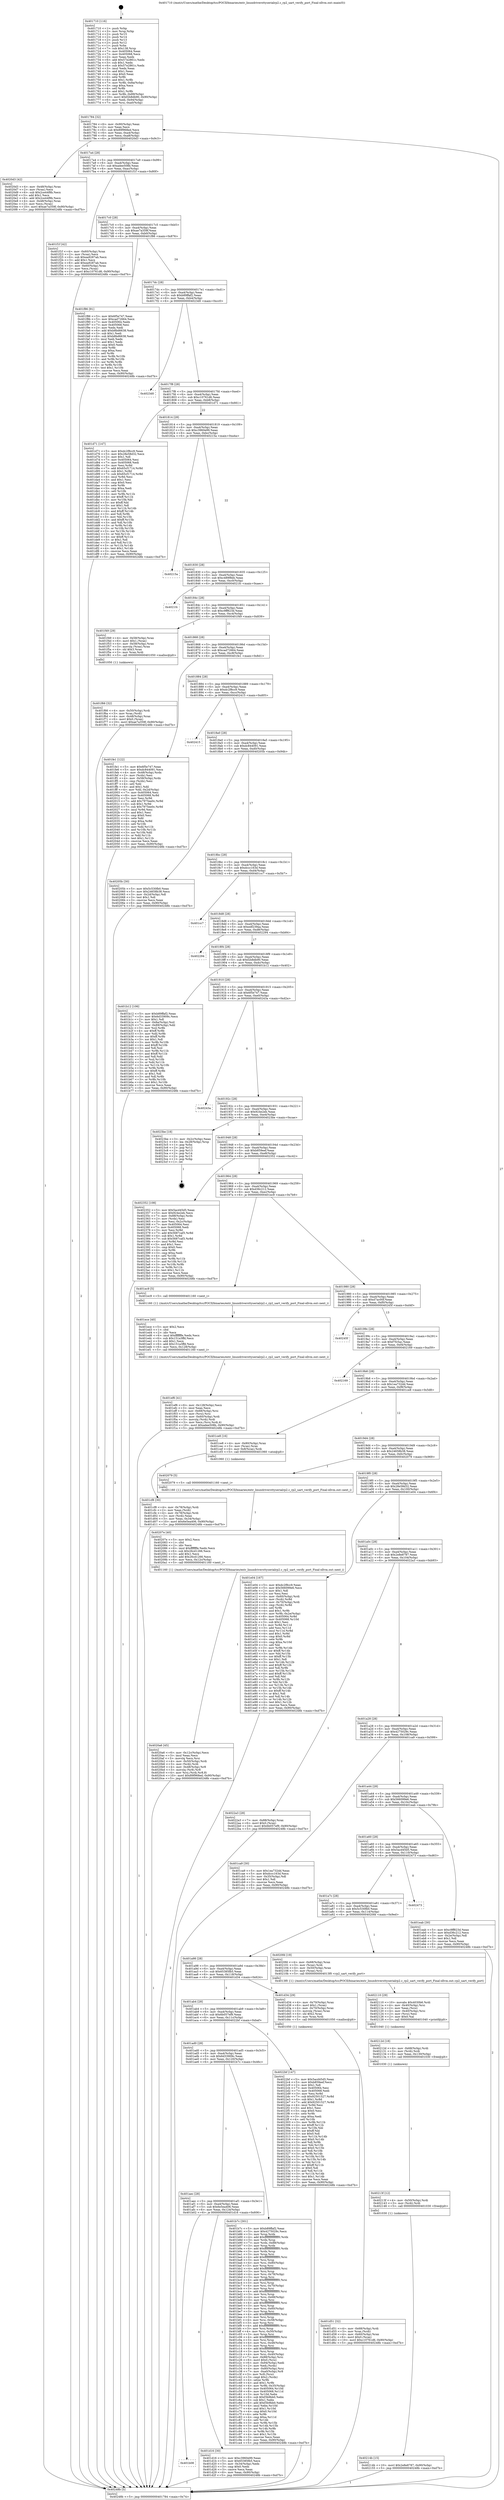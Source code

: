 digraph "0x401710" {
  label = "0x401710 (/mnt/c/Users/mathe/Desktop/tcc/POCII/binaries/extr_linuxdriversttyserialrp2.c_rp2_uart_verify_port_Final-ollvm.out::main(0))"
  labelloc = "t"
  node[shape=record]

  Entry [label="",width=0.3,height=0.3,shape=circle,fillcolor=black,style=filled]
  "0x401784" [label="{
     0x401784 [32]\l
     | [instrs]\l
     &nbsp;&nbsp;0x401784 \<+6\>: mov -0x90(%rbp),%eax\l
     &nbsp;&nbsp;0x40178a \<+2\>: mov %eax,%ecx\l
     &nbsp;&nbsp;0x40178c \<+6\>: sub $0x89f968ed,%ecx\l
     &nbsp;&nbsp;0x401792 \<+6\>: mov %eax,-0xa4(%rbp)\l
     &nbsp;&nbsp;0x401798 \<+6\>: mov %ecx,-0xa8(%rbp)\l
     &nbsp;&nbsp;0x40179e \<+6\>: je 00000000004020d3 \<main+0x9c3\>\l
  }"]
  "0x4020d3" [label="{
     0x4020d3 [42]\l
     | [instrs]\l
     &nbsp;&nbsp;0x4020d3 \<+4\>: mov -0x48(%rbp),%rax\l
     &nbsp;&nbsp;0x4020d7 \<+2\>: mov (%rax),%ecx\l
     &nbsp;&nbsp;0x4020d9 \<+6\>: sub $0x2ce44f8b,%ecx\l
     &nbsp;&nbsp;0x4020df \<+3\>: add $0x1,%ecx\l
     &nbsp;&nbsp;0x4020e2 \<+6\>: add $0x2ce44f8b,%ecx\l
     &nbsp;&nbsp;0x4020e8 \<+4\>: mov -0x48(%rbp),%rax\l
     &nbsp;&nbsp;0x4020ec \<+2\>: mov %ecx,(%rax)\l
     &nbsp;&nbsp;0x4020ee \<+10\>: movl $0xae7a359f,-0x90(%rbp)\l
     &nbsp;&nbsp;0x4020f8 \<+5\>: jmp 000000000040248b \<main+0xd7b\>\l
  }"]
  "0x4017a4" [label="{
     0x4017a4 [28]\l
     | [instrs]\l
     &nbsp;&nbsp;0x4017a4 \<+5\>: jmp 00000000004017a9 \<main+0x99\>\l
     &nbsp;&nbsp;0x4017a9 \<+6\>: mov -0xa4(%rbp),%eax\l
     &nbsp;&nbsp;0x4017af \<+5\>: sub $0xadee508b,%eax\l
     &nbsp;&nbsp;0x4017b4 \<+6\>: mov %eax,-0xac(%rbp)\l
     &nbsp;&nbsp;0x4017ba \<+6\>: je 0000000000401f1f \<main+0x80f\>\l
  }"]
  Exit [label="",width=0.3,height=0.3,shape=circle,fillcolor=black,style=filled,peripheries=2]
  "0x401f1f" [label="{
     0x401f1f [42]\l
     | [instrs]\l
     &nbsp;&nbsp;0x401f1f \<+4\>: mov -0x60(%rbp),%rax\l
     &nbsp;&nbsp;0x401f23 \<+2\>: mov (%rax),%ecx\l
     &nbsp;&nbsp;0x401f25 \<+6\>: sub $0xea9287ab,%ecx\l
     &nbsp;&nbsp;0x401f2b \<+3\>: add $0x1,%ecx\l
     &nbsp;&nbsp;0x401f2e \<+6\>: add $0xea9287ab,%ecx\l
     &nbsp;&nbsp;0x401f34 \<+4\>: mov -0x60(%rbp),%rax\l
     &nbsp;&nbsp;0x401f38 \<+2\>: mov %ecx,(%rax)\l
     &nbsp;&nbsp;0x401f3a \<+10\>: movl $0xc10761d6,-0x90(%rbp)\l
     &nbsp;&nbsp;0x401f44 \<+5\>: jmp 000000000040248b \<main+0xd7b\>\l
  }"]
  "0x4017c0" [label="{
     0x4017c0 [28]\l
     | [instrs]\l
     &nbsp;&nbsp;0x4017c0 \<+5\>: jmp 00000000004017c5 \<main+0xb5\>\l
     &nbsp;&nbsp;0x4017c5 \<+6\>: mov -0xa4(%rbp),%eax\l
     &nbsp;&nbsp;0x4017cb \<+5\>: sub $0xae7a359f,%eax\l
     &nbsp;&nbsp;0x4017d0 \<+6\>: mov %eax,-0xb0(%rbp)\l
     &nbsp;&nbsp;0x4017d6 \<+6\>: je 0000000000401f86 \<main+0x876\>\l
  }"]
  "0x40214b" [label="{
     0x40214b [15]\l
     | [instrs]\l
     &nbsp;&nbsp;0x40214b \<+10\>: movl $0x2e8e8787,-0x90(%rbp)\l
     &nbsp;&nbsp;0x402155 \<+5\>: jmp 000000000040248b \<main+0xd7b\>\l
  }"]
  "0x401f86" [label="{
     0x401f86 [91]\l
     | [instrs]\l
     &nbsp;&nbsp;0x401f86 \<+5\>: mov $0x6f5e747,%eax\l
     &nbsp;&nbsp;0x401f8b \<+5\>: mov $0xcad72664,%ecx\l
     &nbsp;&nbsp;0x401f90 \<+7\>: mov 0x405064,%edx\l
     &nbsp;&nbsp;0x401f97 \<+7\>: mov 0x405068,%esi\l
     &nbsp;&nbsp;0x401f9e \<+2\>: mov %edx,%edi\l
     &nbsp;&nbsp;0x401fa0 \<+6\>: add $0xb8bd6638,%edi\l
     &nbsp;&nbsp;0x401fa6 \<+3\>: sub $0x1,%edi\l
     &nbsp;&nbsp;0x401fa9 \<+6\>: sub $0xb8bd6638,%edi\l
     &nbsp;&nbsp;0x401faf \<+3\>: imul %edi,%edx\l
     &nbsp;&nbsp;0x401fb2 \<+3\>: and $0x1,%edx\l
     &nbsp;&nbsp;0x401fb5 \<+3\>: cmp $0x0,%edx\l
     &nbsp;&nbsp;0x401fb8 \<+4\>: sete %r8b\l
     &nbsp;&nbsp;0x401fbc \<+3\>: cmp $0xa,%esi\l
     &nbsp;&nbsp;0x401fbf \<+4\>: setl %r9b\l
     &nbsp;&nbsp;0x401fc3 \<+3\>: mov %r8b,%r10b\l
     &nbsp;&nbsp;0x401fc6 \<+3\>: and %r9b,%r10b\l
     &nbsp;&nbsp;0x401fc9 \<+3\>: xor %r9b,%r8b\l
     &nbsp;&nbsp;0x401fcc \<+3\>: or %r8b,%r10b\l
     &nbsp;&nbsp;0x401fcf \<+4\>: test $0x1,%r10b\l
     &nbsp;&nbsp;0x401fd3 \<+3\>: cmovne %ecx,%eax\l
     &nbsp;&nbsp;0x401fd6 \<+6\>: mov %eax,-0x90(%rbp)\l
     &nbsp;&nbsp;0x401fdc \<+5\>: jmp 000000000040248b \<main+0xd7b\>\l
  }"]
  "0x4017dc" [label="{
     0x4017dc [28]\l
     | [instrs]\l
     &nbsp;&nbsp;0x4017dc \<+5\>: jmp 00000000004017e1 \<main+0xd1\>\l
     &nbsp;&nbsp;0x4017e1 \<+6\>: mov -0xa4(%rbp),%eax\l
     &nbsp;&nbsp;0x4017e7 \<+5\>: sub $0xb89ffaf2,%eax\l
     &nbsp;&nbsp;0x4017ec \<+6\>: mov %eax,-0xb4(%rbp)\l
     &nbsp;&nbsp;0x4017f2 \<+6\>: je 00000000004023d0 \<main+0xcc0\>\l
  }"]
  "0x40213f" [label="{
     0x40213f [12]\l
     | [instrs]\l
     &nbsp;&nbsp;0x40213f \<+4\>: mov -0x50(%rbp),%rdi\l
     &nbsp;&nbsp;0x402143 \<+3\>: mov (%rdi),%rdi\l
     &nbsp;&nbsp;0x402146 \<+5\>: call 0000000000401030 \<free@plt\>\l
     | [calls]\l
     &nbsp;&nbsp;0x401030 \{1\} (unknown)\l
  }"]
  "0x4023d0" [label="{
     0x4023d0\l
  }", style=dashed]
  "0x4017f8" [label="{
     0x4017f8 [28]\l
     | [instrs]\l
     &nbsp;&nbsp;0x4017f8 \<+5\>: jmp 00000000004017fd \<main+0xed\>\l
     &nbsp;&nbsp;0x4017fd \<+6\>: mov -0xa4(%rbp),%eax\l
     &nbsp;&nbsp;0x401803 \<+5\>: sub $0xc10761d6,%eax\l
     &nbsp;&nbsp;0x401808 \<+6\>: mov %eax,-0xb8(%rbp)\l
     &nbsp;&nbsp;0x40180e \<+6\>: je 0000000000401d71 \<main+0x661\>\l
  }"]
  "0x40212d" [label="{
     0x40212d [18]\l
     | [instrs]\l
     &nbsp;&nbsp;0x40212d \<+4\>: mov -0x68(%rbp),%rdi\l
     &nbsp;&nbsp;0x402131 \<+3\>: mov (%rdi),%rdi\l
     &nbsp;&nbsp;0x402134 \<+6\>: mov %eax,-0x130(%rbp)\l
     &nbsp;&nbsp;0x40213a \<+5\>: call 0000000000401030 \<free@plt\>\l
     | [calls]\l
     &nbsp;&nbsp;0x401030 \{1\} (unknown)\l
  }"]
  "0x401d71" [label="{
     0x401d71 [147]\l
     | [instrs]\l
     &nbsp;&nbsp;0x401d71 \<+5\>: mov $0xdc2f8cc9,%eax\l
     &nbsp;&nbsp;0x401d76 \<+5\>: mov $0x28e58d32,%ecx\l
     &nbsp;&nbsp;0x401d7b \<+2\>: mov $0x1,%dl\l
     &nbsp;&nbsp;0x401d7d \<+7\>: mov 0x405064,%esi\l
     &nbsp;&nbsp;0x401d84 \<+7\>: mov 0x405068,%edi\l
     &nbsp;&nbsp;0x401d8b \<+3\>: mov %esi,%r8d\l
     &nbsp;&nbsp;0x401d8e \<+7\>: add $0x65cf1714,%r8d\l
     &nbsp;&nbsp;0x401d95 \<+4\>: sub $0x1,%r8d\l
     &nbsp;&nbsp;0x401d99 \<+7\>: sub $0x65cf1714,%r8d\l
     &nbsp;&nbsp;0x401da0 \<+4\>: imul %r8d,%esi\l
     &nbsp;&nbsp;0x401da4 \<+3\>: and $0x1,%esi\l
     &nbsp;&nbsp;0x401da7 \<+3\>: cmp $0x0,%esi\l
     &nbsp;&nbsp;0x401daa \<+4\>: sete %r9b\l
     &nbsp;&nbsp;0x401dae \<+3\>: cmp $0xa,%edi\l
     &nbsp;&nbsp;0x401db1 \<+4\>: setl %r10b\l
     &nbsp;&nbsp;0x401db5 \<+3\>: mov %r9b,%r11b\l
     &nbsp;&nbsp;0x401db8 \<+4\>: xor $0xff,%r11b\l
     &nbsp;&nbsp;0x401dbc \<+3\>: mov %r10b,%bl\l
     &nbsp;&nbsp;0x401dbf \<+3\>: xor $0xff,%bl\l
     &nbsp;&nbsp;0x401dc2 \<+3\>: xor $0x1,%dl\l
     &nbsp;&nbsp;0x401dc5 \<+3\>: mov %r11b,%r14b\l
     &nbsp;&nbsp;0x401dc8 \<+4\>: and $0xff,%r14b\l
     &nbsp;&nbsp;0x401dcc \<+3\>: and %dl,%r9b\l
     &nbsp;&nbsp;0x401dcf \<+3\>: mov %bl,%r15b\l
     &nbsp;&nbsp;0x401dd2 \<+4\>: and $0xff,%r15b\l
     &nbsp;&nbsp;0x401dd6 \<+3\>: and %dl,%r10b\l
     &nbsp;&nbsp;0x401dd9 \<+3\>: or %r9b,%r14b\l
     &nbsp;&nbsp;0x401ddc \<+3\>: or %r10b,%r15b\l
     &nbsp;&nbsp;0x401ddf \<+3\>: xor %r15b,%r14b\l
     &nbsp;&nbsp;0x401de2 \<+3\>: or %bl,%r11b\l
     &nbsp;&nbsp;0x401de5 \<+4\>: xor $0xff,%r11b\l
     &nbsp;&nbsp;0x401de9 \<+3\>: or $0x1,%dl\l
     &nbsp;&nbsp;0x401dec \<+3\>: and %dl,%r11b\l
     &nbsp;&nbsp;0x401def \<+3\>: or %r11b,%r14b\l
     &nbsp;&nbsp;0x401df2 \<+4\>: test $0x1,%r14b\l
     &nbsp;&nbsp;0x401df6 \<+3\>: cmovne %ecx,%eax\l
     &nbsp;&nbsp;0x401df9 \<+6\>: mov %eax,-0x90(%rbp)\l
     &nbsp;&nbsp;0x401dff \<+5\>: jmp 000000000040248b \<main+0xd7b\>\l
  }"]
  "0x401814" [label="{
     0x401814 [28]\l
     | [instrs]\l
     &nbsp;&nbsp;0x401814 \<+5\>: jmp 0000000000401819 \<main+0x109\>\l
     &nbsp;&nbsp;0x401819 \<+6\>: mov -0xa4(%rbp),%eax\l
     &nbsp;&nbsp;0x40181f \<+5\>: sub $0xc3960e99,%eax\l
     &nbsp;&nbsp;0x401824 \<+6\>: mov %eax,-0xbc(%rbp)\l
     &nbsp;&nbsp;0x40182a \<+6\>: je 000000000040215a \<main+0xa4a\>\l
  }"]
  "0x402110" [label="{
     0x402110 [29]\l
     | [instrs]\l
     &nbsp;&nbsp;0x402110 \<+10\>: movabs $0x4030b6,%rdi\l
     &nbsp;&nbsp;0x40211a \<+4\>: mov -0x40(%rbp),%rsi\l
     &nbsp;&nbsp;0x40211e \<+2\>: mov %eax,(%rsi)\l
     &nbsp;&nbsp;0x402120 \<+4\>: mov -0x40(%rbp),%rsi\l
     &nbsp;&nbsp;0x402124 \<+2\>: mov (%rsi),%esi\l
     &nbsp;&nbsp;0x402126 \<+2\>: mov $0x0,%al\l
     &nbsp;&nbsp;0x402128 \<+5\>: call 0000000000401040 \<printf@plt\>\l
     | [calls]\l
     &nbsp;&nbsp;0x401040 \{1\} (unknown)\l
  }"]
  "0x40215a" [label="{
     0x40215a\l
  }", style=dashed]
  "0x401830" [label="{
     0x401830 [28]\l
     | [instrs]\l
     &nbsp;&nbsp;0x401830 \<+5\>: jmp 0000000000401835 \<main+0x125\>\l
     &nbsp;&nbsp;0x401835 \<+6\>: mov -0xa4(%rbp),%eax\l
     &nbsp;&nbsp;0x40183b \<+5\>: sub $0xc489f8eb,%eax\l
     &nbsp;&nbsp;0x401840 \<+6\>: mov %eax,-0xc0(%rbp)\l
     &nbsp;&nbsp;0x401846 \<+6\>: je 00000000004021fc \<main+0xaec\>\l
  }"]
  "0x4020a6" [label="{
     0x4020a6 [45]\l
     | [instrs]\l
     &nbsp;&nbsp;0x4020a6 \<+6\>: mov -0x12c(%rbp),%ecx\l
     &nbsp;&nbsp;0x4020ac \<+3\>: imul %eax,%ecx\l
     &nbsp;&nbsp;0x4020af \<+3\>: movslq %ecx,%rsi\l
     &nbsp;&nbsp;0x4020b2 \<+4\>: mov -0x50(%rbp),%rdi\l
     &nbsp;&nbsp;0x4020b6 \<+3\>: mov (%rdi),%rdi\l
     &nbsp;&nbsp;0x4020b9 \<+4\>: mov -0x48(%rbp),%r8\l
     &nbsp;&nbsp;0x4020bd \<+3\>: movslq (%r8),%r8\l
     &nbsp;&nbsp;0x4020c0 \<+4\>: mov %rsi,(%rdi,%r8,8)\l
     &nbsp;&nbsp;0x4020c4 \<+10\>: movl $0x89f968ed,-0x90(%rbp)\l
     &nbsp;&nbsp;0x4020ce \<+5\>: jmp 000000000040248b \<main+0xd7b\>\l
  }"]
  "0x4021fc" [label="{
     0x4021fc\l
  }", style=dashed]
  "0x40184c" [label="{
     0x40184c [28]\l
     | [instrs]\l
     &nbsp;&nbsp;0x40184c \<+5\>: jmp 0000000000401851 \<main+0x141\>\l
     &nbsp;&nbsp;0x401851 \<+6\>: mov -0xa4(%rbp),%eax\l
     &nbsp;&nbsp;0x401857 \<+5\>: sub $0xc9ff823d,%eax\l
     &nbsp;&nbsp;0x40185c \<+6\>: mov %eax,-0xc4(%rbp)\l
     &nbsp;&nbsp;0x401862 \<+6\>: je 0000000000401f49 \<main+0x839\>\l
  }"]
  "0x40207e" [label="{
     0x40207e [40]\l
     | [instrs]\l
     &nbsp;&nbsp;0x40207e \<+5\>: mov $0x2,%ecx\l
     &nbsp;&nbsp;0x402083 \<+1\>: cltd\l
     &nbsp;&nbsp;0x402084 \<+2\>: idiv %ecx\l
     &nbsp;&nbsp;0x402086 \<+6\>: imul $0xfffffffe,%edx,%ecx\l
     &nbsp;&nbsp;0x40208c \<+6\>: sub $0x26cd1266,%ecx\l
     &nbsp;&nbsp;0x402092 \<+3\>: add $0x1,%ecx\l
     &nbsp;&nbsp;0x402095 \<+6\>: add $0x26cd1266,%ecx\l
     &nbsp;&nbsp;0x40209b \<+6\>: mov %ecx,-0x12c(%rbp)\l
     &nbsp;&nbsp;0x4020a1 \<+5\>: call 0000000000401160 \<next_i\>\l
     | [calls]\l
     &nbsp;&nbsp;0x401160 \{1\} (/mnt/c/Users/mathe/Desktop/tcc/POCII/binaries/extr_linuxdriversttyserialrp2.c_rp2_uart_verify_port_Final-ollvm.out::next_i)\l
  }"]
  "0x401f49" [label="{
     0x401f49 [29]\l
     | [instrs]\l
     &nbsp;&nbsp;0x401f49 \<+4\>: mov -0x58(%rbp),%rax\l
     &nbsp;&nbsp;0x401f4d \<+6\>: movl $0x1,(%rax)\l
     &nbsp;&nbsp;0x401f53 \<+4\>: mov -0x58(%rbp),%rax\l
     &nbsp;&nbsp;0x401f57 \<+3\>: movslq (%rax),%rax\l
     &nbsp;&nbsp;0x401f5a \<+4\>: shl $0x3,%rax\l
     &nbsp;&nbsp;0x401f5e \<+3\>: mov %rax,%rdi\l
     &nbsp;&nbsp;0x401f61 \<+5\>: call 0000000000401050 \<malloc@plt\>\l
     | [calls]\l
     &nbsp;&nbsp;0x401050 \{1\} (unknown)\l
  }"]
  "0x401868" [label="{
     0x401868 [28]\l
     | [instrs]\l
     &nbsp;&nbsp;0x401868 \<+5\>: jmp 000000000040186d \<main+0x15d\>\l
     &nbsp;&nbsp;0x40186d \<+6\>: mov -0xa4(%rbp),%eax\l
     &nbsp;&nbsp;0x401873 \<+5\>: sub $0xcad72664,%eax\l
     &nbsp;&nbsp;0x401878 \<+6\>: mov %eax,-0xc8(%rbp)\l
     &nbsp;&nbsp;0x40187e \<+6\>: je 0000000000401fe1 \<main+0x8d1\>\l
  }"]
  "0x401f66" [label="{
     0x401f66 [32]\l
     | [instrs]\l
     &nbsp;&nbsp;0x401f66 \<+4\>: mov -0x50(%rbp),%rdi\l
     &nbsp;&nbsp;0x401f6a \<+3\>: mov %rax,(%rdi)\l
     &nbsp;&nbsp;0x401f6d \<+4\>: mov -0x48(%rbp),%rax\l
     &nbsp;&nbsp;0x401f71 \<+6\>: movl $0x0,(%rax)\l
     &nbsp;&nbsp;0x401f77 \<+10\>: movl $0xae7a359f,-0x90(%rbp)\l
     &nbsp;&nbsp;0x401f81 \<+5\>: jmp 000000000040248b \<main+0xd7b\>\l
  }"]
  "0x401fe1" [label="{
     0x401fe1 [122]\l
     | [instrs]\l
     &nbsp;&nbsp;0x401fe1 \<+5\>: mov $0x6f5e747,%eax\l
     &nbsp;&nbsp;0x401fe6 \<+5\>: mov $0xdc844091,%ecx\l
     &nbsp;&nbsp;0x401feb \<+4\>: mov -0x48(%rbp),%rdx\l
     &nbsp;&nbsp;0x401fef \<+2\>: mov (%rdx),%esi\l
     &nbsp;&nbsp;0x401ff1 \<+4\>: mov -0x58(%rbp),%rdx\l
     &nbsp;&nbsp;0x401ff5 \<+2\>: cmp (%rdx),%esi\l
     &nbsp;&nbsp;0x401ff7 \<+4\>: setl %dil\l
     &nbsp;&nbsp;0x401ffb \<+4\>: and $0x1,%dil\l
     &nbsp;&nbsp;0x401fff \<+4\>: mov %dil,-0x2d(%rbp)\l
     &nbsp;&nbsp;0x402003 \<+7\>: mov 0x405064,%esi\l
     &nbsp;&nbsp;0x40200a \<+8\>: mov 0x405068,%r8d\l
     &nbsp;&nbsp;0x402012 \<+3\>: mov %esi,%r9d\l
     &nbsp;&nbsp;0x402015 \<+7\>: add $0x7975ee0c,%r9d\l
     &nbsp;&nbsp;0x40201c \<+4\>: sub $0x1,%r9d\l
     &nbsp;&nbsp;0x402020 \<+7\>: sub $0x7975ee0c,%r9d\l
     &nbsp;&nbsp;0x402027 \<+4\>: imul %r9d,%esi\l
     &nbsp;&nbsp;0x40202b \<+3\>: and $0x1,%esi\l
     &nbsp;&nbsp;0x40202e \<+3\>: cmp $0x0,%esi\l
     &nbsp;&nbsp;0x402031 \<+4\>: sete %dil\l
     &nbsp;&nbsp;0x402035 \<+4\>: cmp $0xa,%r8d\l
     &nbsp;&nbsp;0x402039 \<+4\>: setl %r10b\l
     &nbsp;&nbsp;0x40203d \<+3\>: mov %dil,%r11b\l
     &nbsp;&nbsp;0x402040 \<+3\>: and %r10b,%r11b\l
     &nbsp;&nbsp;0x402043 \<+3\>: xor %r10b,%dil\l
     &nbsp;&nbsp;0x402046 \<+3\>: or %dil,%r11b\l
     &nbsp;&nbsp;0x402049 \<+4\>: test $0x1,%r11b\l
     &nbsp;&nbsp;0x40204d \<+3\>: cmovne %ecx,%eax\l
     &nbsp;&nbsp;0x402050 \<+6\>: mov %eax,-0x90(%rbp)\l
     &nbsp;&nbsp;0x402056 \<+5\>: jmp 000000000040248b \<main+0xd7b\>\l
  }"]
  "0x401884" [label="{
     0x401884 [28]\l
     | [instrs]\l
     &nbsp;&nbsp;0x401884 \<+5\>: jmp 0000000000401889 \<main+0x179\>\l
     &nbsp;&nbsp;0x401889 \<+6\>: mov -0xa4(%rbp),%eax\l
     &nbsp;&nbsp;0x40188f \<+5\>: sub $0xdc2f8cc9,%eax\l
     &nbsp;&nbsp;0x401894 \<+6\>: mov %eax,-0xcc(%rbp)\l
     &nbsp;&nbsp;0x40189a \<+6\>: je 0000000000402415 \<main+0xd05\>\l
  }"]
  "0x401ef6" [label="{
     0x401ef6 [41]\l
     | [instrs]\l
     &nbsp;&nbsp;0x401ef6 \<+6\>: mov -0x128(%rbp),%ecx\l
     &nbsp;&nbsp;0x401efc \<+3\>: imul %eax,%ecx\l
     &nbsp;&nbsp;0x401eff \<+4\>: mov -0x68(%rbp),%rsi\l
     &nbsp;&nbsp;0x401f03 \<+3\>: mov (%rsi),%rsi\l
     &nbsp;&nbsp;0x401f06 \<+4\>: mov -0x60(%rbp),%rdi\l
     &nbsp;&nbsp;0x401f0a \<+3\>: movslq (%rdi),%rdi\l
     &nbsp;&nbsp;0x401f0d \<+3\>: mov %ecx,(%rsi,%rdi,4)\l
     &nbsp;&nbsp;0x401f10 \<+10\>: movl $0xadee508b,-0x90(%rbp)\l
     &nbsp;&nbsp;0x401f1a \<+5\>: jmp 000000000040248b \<main+0xd7b\>\l
  }"]
  "0x402415" [label="{
     0x402415\l
  }", style=dashed]
  "0x4018a0" [label="{
     0x4018a0 [28]\l
     | [instrs]\l
     &nbsp;&nbsp;0x4018a0 \<+5\>: jmp 00000000004018a5 \<main+0x195\>\l
     &nbsp;&nbsp;0x4018a5 \<+6\>: mov -0xa4(%rbp),%eax\l
     &nbsp;&nbsp;0x4018ab \<+5\>: sub $0xdc844091,%eax\l
     &nbsp;&nbsp;0x4018b0 \<+6\>: mov %eax,-0xd0(%rbp)\l
     &nbsp;&nbsp;0x4018b6 \<+6\>: je 000000000040205b \<main+0x94b\>\l
  }"]
  "0x401ece" [label="{
     0x401ece [40]\l
     | [instrs]\l
     &nbsp;&nbsp;0x401ece \<+5\>: mov $0x2,%ecx\l
     &nbsp;&nbsp;0x401ed3 \<+1\>: cltd\l
     &nbsp;&nbsp;0x401ed4 \<+2\>: idiv %ecx\l
     &nbsp;&nbsp;0x401ed6 \<+6\>: imul $0xfffffffe,%edx,%ecx\l
     &nbsp;&nbsp;0x401edc \<+6\>: sub $0x151a3ffd,%ecx\l
     &nbsp;&nbsp;0x401ee2 \<+3\>: add $0x1,%ecx\l
     &nbsp;&nbsp;0x401ee5 \<+6\>: add $0x151a3ffd,%ecx\l
     &nbsp;&nbsp;0x401eeb \<+6\>: mov %ecx,-0x128(%rbp)\l
     &nbsp;&nbsp;0x401ef1 \<+5\>: call 0000000000401160 \<next_i\>\l
     | [calls]\l
     &nbsp;&nbsp;0x401160 \{1\} (/mnt/c/Users/mathe/Desktop/tcc/POCII/binaries/extr_linuxdriversttyserialrp2.c_rp2_uart_verify_port_Final-ollvm.out::next_i)\l
  }"]
  "0x40205b" [label="{
     0x40205b [30]\l
     | [instrs]\l
     &nbsp;&nbsp;0x40205b \<+5\>: mov $0x5c530fb0,%eax\l
     &nbsp;&nbsp;0x402060 \<+5\>: mov $0x24658b38,%ecx\l
     &nbsp;&nbsp;0x402065 \<+3\>: mov -0x2d(%rbp),%dl\l
     &nbsp;&nbsp;0x402068 \<+3\>: test $0x1,%dl\l
     &nbsp;&nbsp;0x40206b \<+3\>: cmovne %ecx,%eax\l
     &nbsp;&nbsp;0x40206e \<+6\>: mov %eax,-0x90(%rbp)\l
     &nbsp;&nbsp;0x402074 \<+5\>: jmp 000000000040248b \<main+0xd7b\>\l
  }"]
  "0x4018bc" [label="{
     0x4018bc [28]\l
     | [instrs]\l
     &nbsp;&nbsp;0x4018bc \<+5\>: jmp 00000000004018c1 \<main+0x1b1\>\l
     &nbsp;&nbsp;0x4018c1 \<+6\>: mov -0xa4(%rbp),%eax\l
     &nbsp;&nbsp;0x4018c7 \<+5\>: sub $0xdccc163d,%eax\l
     &nbsp;&nbsp;0x4018cc \<+6\>: mov %eax,-0xd4(%rbp)\l
     &nbsp;&nbsp;0x4018d2 \<+6\>: je 0000000000401cc7 \<main+0x5b7\>\l
  }"]
  "0x401d51" [label="{
     0x401d51 [32]\l
     | [instrs]\l
     &nbsp;&nbsp;0x401d51 \<+4\>: mov -0x68(%rbp),%rdi\l
     &nbsp;&nbsp;0x401d55 \<+3\>: mov %rax,(%rdi)\l
     &nbsp;&nbsp;0x401d58 \<+4\>: mov -0x60(%rbp),%rax\l
     &nbsp;&nbsp;0x401d5c \<+6\>: movl $0x0,(%rax)\l
     &nbsp;&nbsp;0x401d62 \<+10\>: movl $0xc10761d6,-0x90(%rbp)\l
     &nbsp;&nbsp;0x401d6c \<+5\>: jmp 000000000040248b \<main+0xd7b\>\l
  }"]
  "0x401cc7" [label="{
     0x401cc7\l
  }", style=dashed]
  "0x4018d8" [label="{
     0x4018d8 [28]\l
     | [instrs]\l
     &nbsp;&nbsp;0x4018d8 \<+5\>: jmp 00000000004018dd \<main+0x1cd\>\l
     &nbsp;&nbsp;0x4018dd \<+6\>: mov -0xa4(%rbp),%eax\l
     &nbsp;&nbsp;0x4018e3 \<+5\>: sub $0xedf239aa,%eax\l
     &nbsp;&nbsp;0x4018e8 \<+6\>: mov %eax,-0xd8(%rbp)\l
     &nbsp;&nbsp;0x4018ee \<+6\>: je 0000000000402294 \<main+0xb84\>\l
  }"]
  "0x401b08" [label="{
     0x401b08\l
  }", style=dashed]
  "0x402294" [label="{
     0x402294\l
  }", style=dashed]
  "0x4018f4" [label="{
     0x4018f4 [28]\l
     | [instrs]\l
     &nbsp;&nbsp;0x4018f4 \<+5\>: jmp 00000000004018f9 \<main+0x1e9\>\l
     &nbsp;&nbsp;0x4018f9 \<+6\>: mov -0xa4(%rbp),%eax\l
     &nbsp;&nbsp;0x4018ff \<+5\>: sub $0xf2b8db90,%eax\l
     &nbsp;&nbsp;0x401904 \<+6\>: mov %eax,-0xdc(%rbp)\l
     &nbsp;&nbsp;0x40190a \<+6\>: je 0000000000401b12 \<main+0x402\>\l
  }"]
  "0x401d16" [label="{
     0x401d16 [30]\l
     | [instrs]\l
     &nbsp;&nbsp;0x401d16 \<+5\>: mov $0xc3960e99,%eax\l
     &nbsp;&nbsp;0x401d1b \<+5\>: mov $0x65385fb5,%ecx\l
     &nbsp;&nbsp;0x401d20 \<+3\>: mov -0x34(%rbp),%edx\l
     &nbsp;&nbsp;0x401d23 \<+3\>: cmp $0x0,%edx\l
     &nbsp;&nbsp;0x401d26 \<+3\>: cmove %ecx,%eax\l
     &nbsp;&nbsp;0x401d29 \<+6\>: mov %eax,-0x90(%rbp)\l
     &nbsp;&nbsp;0x401d2f \<+5\>: jmp 000000000040248b \<main+0xd7b\>\l
  }"]
  "0x401b12" [label="{
     0x401b12 [106]\l
     | [instrs]\l
     &nbsp;&nbsp;0x401b12 \<+5\>: mov $0xb89ffaf2,%eax\l
     &nbsp;&nbsp;0x401b17 \<+5\>: mov $0x6d33909c,%ecx\l
     &nbsp;&nbsp;0x401b1c \<+2\>: mov $0x1,%dl\l
     &nbsp;&nbsp;0x401b1e \<+7\>: mov -0x8a(%rbp),%sil\l
     &nbsp;&nbsp;0x401b25 \<+7\>: mov -0x89(%rbp),%dil\l
     &nbsp;&nbsp;0x401b2c \<+3\>: mov %sil,%r8b\l
     &nbsp;&nbsp;0x401b2f \<+4\>: xor $0xff,%r8b\l
     &nbsp;&nbsp;0x401b33 \<+3\>: mov %dil,%r9b\l
     &nbsp;&nbsp;0x401b36 \<+4\>: xor $0xff,%r9b\l
     &nbsp;&nbsp;0x401b3a \<+3\>: xor $0x1,%dl\l
     &nbsp;&nbsp;0x401b3d \<+3\>: mov %r8b,%r10b\l
     &nbsp;&nbsp;0x401b40 \<+4\>: and $0xff,%r10b\l
     &nbsp;&nbsp;0x401b44 \<+3\>: and %dl,%sil\l
     &nbsp;&nbsp;0x401b47 \<+3\>: mov %r9b,%r11b\l
     &nbsp;&nbsp;0x401b4a \<+4\>: and $0xff,%r11b\l
     &nbsp;&nbsp;0x401b4e \<+3\>: and %dl,%dil\l
     &nbsp;&nbsp;0x401b51 \<+3\>: or %sil,%r10b\l
     &nbsp;&nbsp;0x401b54 \<+3\>: or %dil,%r11b\l
     &nbsp;&nbsp;0x401b57 \<+3\>: xor %r11b,%r10b\l
     &nbsp;&nbsp;0x401b5a \<+3\>: or %r9b,%r8b\l
     &nbsp;&nbsp;0x401b5d \<+4\>: xor $0xff,%r8b\l
     &nbsp;&nbsp;0x401b61 \<+3\>: or $0x1,%dl\l
     &nbsp;&nbsp;0x401b64 \<+3\>: and %dl,%r8b\l
     &nbsp;&nbsp;0x401b67 \<+3\>: or %r8b,%r10b\l
     &nbsp;&nbsp;0x401b6a \<+4\>: test $0x1,%r10b\l
     &nbsp;&nbsp;0x401b6e \<+3\>: cmovne %ecx,%eax\l
     &nbsp;&nbsp;0x401b71 \<+6\>: mov %eax,-0x90(%rbp)\l
     &nbsp;&nbsp;0x401b77 \<+5\>: jmp 000000000040248b \<main+0xd7b\>\l
  }"]
  "0x401910" [label="{
     0x401910 [28]\l
     | [instrs]\l
     &nbsp;&nbsp;0x401910 \<+5\>: jmp 0000000000401915 \<main+0x205\>\l
     &nbsp;&nbsp;0x401915 \<+6\>: mov -0xa4(%rbp),%eax\l
     &nbsp;&nbsp;0x40191b \<+5\>: sub $0x6f5e747,%eax\l
     &nbsp;&nbsp;0x401920 \<+6\>: mov %eax,-0xe0(%rbp)\l
     &nbsp;&nbsp;0x401926 \<+6\>: je 000000000040243a \<main+0xd2a\>\l
  }"]
  "0x40248b" [label="{
     0x40248b [5]\l
     | [instrs]\l
     &nbsp;&nbsp;0x40248b \<+5\>: jmp 0000000000401784 \<main+0x74\>\l
  }"]
  "0x401710" [label="{
     0x401710 [116]\l
     | [instrs]\l
     &nbsp;&nbsp;0x401710 \<+1\>: push %rbp\l
     &nbsp;&nbsp;0x401711 \<+3\>: mov %rsp,%rbp\l
     &nbsp;&nbsp;0x401714 \<+2\>: push %r15\l
     &nbsp;&nbsp;0x401716 \<+2\>: push %r14\l
     &nbsp;&nbsp;0x401718 \<+2\>: push %r13\l
     &nbsp;&nbsp;0x40171a \<+2\>: push %r12\l
     &nbsp;&nbsp;0x40171c \<+1\>: push %rbx\l
     &nbsp;&nbsp;0x40171d \<+7\>: sub $0x138,%rsp\l
     &nbsp;&nbsp;0x401724 \<+7\>: mov 0x405064,%eax\l
     &nbsp;&nbsp;0x40172b \<+7\>: mov 0x405068,%ecx\l
     &nbsp;&nbsp;0x401732 \<+2\>: mov %eax,%edx\l
     &nbsp;&nbsp;0x401734 \<+6\>: add $0x57e2861c,%edx\l
     &nbsp;&nbsp;0x40173a \<+3\>: sub $0x1,%edx\l
     &nbsp;&nbsp;0x40173d \<+6\>: sub $0x57e2861c,%edx\l
     &nbsp;&nbsp;0x401743 \<+3\>: imul %edx,%eax\l
     &nbsp;&nbsp;0x401746 \<+3\>: and $0x1,%eax\l
     &nbsp;&nbsp;0x401749 \<+3\>: cmp $0x0,%eax\l
     &nbsp;&nbsp;0x40174c \<+4\>: sete %r8b\l
     &nbsp;&nbsp;0x401750 \<+4\>: and $0x1,%r8b\l
     &nbsp;&nbsp;0x401754 \<+7\>: mov %r8b,-0x8a(%rbp)\l
     &nbsp;&nbsp;0x40175b \<+3\>: cmp $0xa,%ecx\l
     &nbsp;&nbsp;0x40175e \<+4\>: setl %r8b\l
     &nbsp;&nbsp;0x401762 \<+4\>: and $0x1,%r8b\l
     &nbsp;&nbsp;0x401766 \<+7\>: mov %r8b,-0x89(%rbp)\l
     &nbsp;&nbsp;0x40176d \<+10\>: movl $0xf2b8db90,-0x90(%rbp)\l
     &nbsp;&nbsp;0x401777 \<+6\>: mov %edi,-0x94(%rbp)\l
     &nbsp;&nbsp;0x40177d \<+7\>: mov %rsi,-0xa0(%rbp)\l
  }"]
  "0x401cf8" [label="{
     0x401cf8 [30]\l
     | [instrs]\l
     &nbsp;&nbsp;0x401cf8 \<+4\>: mov -0x78(%rbp),%rdi\l
     &nbsp;&nbsp;0x401cfc \<+2\>: mov %eax,(%rdi)\l
     &nbsp;&nbsp;0x401cfe \<+4\>: mov -0x78(%rbp),%rdi\l
     &nbsp;&nbsp;0x401d02 \<+2\>: mov (%rdi),%eax\l
     &nbsp;&nbsp;0x401d04 \<+3\>: mov %eax,-0x34(%rbp)\l
     &nbsp;&nbsp;0x401d07 \<+10\>: movl $0x6e5ea406,-0x90(%rbp)\l
     &nbsp;&nbsp;0x401d11 \<+5\>: jmp 000000000040248b \<main+0xd7b\>\l
  }"]
  "0x40243a" [label="{
     0x40243a\l
  }", style=dashed]
  "0x40192c" [label="{
     0x40192c [28]\l
     | [instrs]\l
     &nbsp;&nbsp;0x40192c \<+5\>: jmp 0000000000401931 \<main+0x221\>\l
     &nbsp;&nbsp;0x401931 \<+6\>: mov -0xa4(%rbp),%eax\l
     &nbsp;&nbsp;0x401937 \<+5\>: sub $0x924e2eb,%eax\l
     &nbsp;&nbsp;0x40193c \<+6\>: mov %eax,-0xe4(%rbp)\l
     &nbsp;&nbsp;0x401942 \<+6\>: je 00000000004023be \<main+0xcae\>\l
  }"]
  "0x401aec" [label="{
     0x401aec [28]\l
     | [instrs]\l
     &nbsp;&nbsp;0x401aec \<+5\>: jmp 0000000000401af1 \<main+0x3e1\>\l
     &nbsp;&nbsp;0x401af1 \<+6\>: mov -0xa4(%rbp),%eax\l
     &nbsp;&nbsp;0x401af7 \<+5\>: sub $0x6e5ea406,%eax\l
     &nbsp;&nbsp;0x401afc \<+6\>: mov %eax,-0x124(%rbp)\l
     &nbsp;&nbsp;0x401b02 \<+6\>: je 0000000000401d16 \<main+0x606\>\l
  }"]
  "0x4023be" [label="{
     0x4023be [18]\l
     | [instrs]\l
     &nbsp;&nbsp;0x4023be \<+3\>: mov -0x2c(%rbp),%eax\l
     &nbsp;&nbsp;0x4023c1 \<+4\>: lea -0x28(%rbp),%rsp\l
     &nbsp;&nbsp;0x4023c5 \<+1\>: pop %rbx\l
     &nbsp;&nbsp;0x4023c6 \<+2\>: pop %r12\l
     &nbsp;&nbsp;0x4023c8 \<+2\>: pop %r13\l
     &nbsp;&nbsp;0x4023ca \<+2\>: pop %r14\l
     &nbsp;&nbsp;0x4023cc \<+2\>: pop %r15\l
     &nbsp;&nbsp;0x4023ce \<+1\>: pop %rbp\l
     &nbsp;&nbsp;0x4023cf \<+1\>: ret\l
  }"]
  "0x401948" [label="{
     0x401948 [28]\l
     | [instrs]\l
     &nbsp;&nbsp;0x401948 \<+5\>: jmp 000000000040194d \<main+0x23d\>\l
     &nbsp;&nbsp;0x40194d \<+6\>: mov -0xa4(%rbp),%eax\l
     &nbsp;&nbsp;0x401953 \<+5\>: sub $0xb859eef,%eax\l
     &nbsp;&nbsp;0x401958 \<+6\>: mov %eax,-0xe8(%rbp)\l
     &nbsp;&nbsp;0x40195e \<+6\>: je 0000000000402352 \<main+0xc42\>\l
  }"]
  "0x401b7c" [label="{
     0x401b7c [301]\l
     | [instrs]\l
     &nbsp;&nbsp;0x401b7c \<+5\>: mov $0xb89ffaf2,%eax\l
     &nbsp;&nbsp;0x401b81 \<+5\>: mov $0x4275029c,%ecx\l
     &nbsp;&nbsp;0x401b86 \<+3\>: mov %rsp,%rdx\l
     &nbsp;&nbsp;0x401b89 \<+4\>: add $0xfffffffffffffff0,%rdx\l
     &nbsp;&nbsp;0x401b8d \<+3\>: mov %rdx,%rsp\l
     &nbsp;&nbsp;0x401b90 \<+7\>: mov %rdx,-0x88(%rbp)\l
     &nbsp;&nbsp;0x401b97 \<+3\>: mov %rsp,%rdx\l
     &nbsp;&nbsp;0x401b9a \<+4\>: add $0xfffffffffffffff0,%rdx\l
     &nbsp;&nbsp;0x401b9e \<+3\>: mov %rdx,%rsp\l
     &nbsp;&nbsp;0x401ba1 \<+3\>: mov %rsp,%rsi\l
     &nbsp;&nbsp;0x401ba4 \<+4\>: add $0xfffffffffffffff0,%rsi\l
     &nbsp;&nbsp;0x401ba8 \<+3\>: mov %rsi,%rsp\l
     &nbsp;&nbsp;0x401bab \<+4\>: mov %rsi,-0x80(%rbp)\l
     &nbsp;&nbsp;0x401baf \<+3\>: mov %rsp,%rsi\l
     &nbsp;&nbsp;0x401bb2 \<+4\>: add $0xfffffffffffffff0,%rsi\l
     &nbsp;&nbsp;0x401bb6 \<+3\>: mov %rsi,%rsp\l
     &nbsp;&nbsp;0x401bb9 \<+4\>: mov %rsi,-0x78(%rbp)\l
     &nbsp;&nbsp;0x401bbd \<+3\>: mov %rsp,%rsi\l
     &nbsp;&nbsp;0x401bc0 \<+4\>: add $0xfffffffffffffff0,%rsi\l
     &nbsp;&nbsp;0x401bc4 \<+3\>: mov %rsi,%rsp\l
     &nbsp;&nbsp;0x401bc7 \<+4\>: mov %rsi,-0x70(%rbp)\l
     &nbsp;&nbsp;0x401bcb \<+3\>: mov %rsp,%rsi\l
     &nbsp;&nbsp;0x401bce \<+4\>: add $0xfffffffffffffff0,%rsi\l
     &nbsp;&nbsp;0x401bd2 \<+3\>: mov %rsi,%rsp\l
     &nbsp;&nbsp;0x401bd5 \<+4\>: mov %rsi,-0x68(%rbp)\l
     &nbsp;&nbsp;0x401bd9 \<+3\>: mov %rsp,%rsi\l
     &nbsp;&nbsp;0x401bdc \<+4\>: add $0xfffffffffffffff0,%rsi\l
     &nbsp;&nbsp;0x401be0 \<+3\>: mov %rsi,%rsp\l
     &nbsp;&nbsp;0x401be3 \<+4\>: mov %rsi,-0x60(%rbp)\l
     &nbsp;&nbsp;0x401be7 \<+3\>: mov %rsp,%rsi\l
     &nbsp;&nbsp;0x401bea \<+4\>: add $0xfffffffffffffff0,%rsi\l
     &nbsp;&nbsp;0x401bee \<+3\>: mov %rsi,%rsp\l
     &nbsp;&nbsp;0x401bf1 \<+4\>: mov %rsi,-0x58(%rbp)\l
     &nbsp;&nbsp;0x401bf5 \<+3\>: mov %rsp,%rsi\l
     &nbsp;&nbsp;0x401bf8 \<+4\>: add $0xfffffffffffffff0,%rsi\l
     &nbsp;&nbsp;0x401bfc \<+3\>: mov %rsi,%rsp\l
     &nbsp;&nbsp;0x401bff \<+4\>: mov %rsi,-0x50(%rbp)\l
     &nbsp;&nbsp;0x401c03 \<+3\>: mov %rsp,%rsi\l
     &nbsp;&nbsp;0x401c06 \<+4\>: add $0xfffffffffffffff0,%rsi\l
     &nbsp;&nbsp;0x401c0a \<+3\>: mov %rsi,%rsp\l
     &nbsp;&nbsp;0x401c0d \<+4\>: mov %rsi,-0x48(%rbp)\l
     &nbsp;&nbsp;0x401c11 \<+3\>: mov %rsp,%rsi\l
     &nbsp;&nbsp;0x401c14 \<+4\>: add $0xfffffffffffffff0,%rsi\l
     &nbsp;&nbsp;0x401c18 \<+3\>: mov %rsi,%rsp\l
     &nbsp;&nbsp;0x401c1b \<+4\>: mov %rsi,-0x40(%rbp)\l
     &nbsp;&nbsp;0x401c1f \<+7\>: mov -0x88(%rbp),%rsi\l
     &nbsp;&nbsp;0x401c26 \<+6\>: movl $0x0,(%rsi)\l
     &nbsp;&nbsp;0x401c2c \<+6\>: mov -0x94(%rbp),%edi\l
     &nbsp;&nbsp;0x401c32 \<+2\>: mov %edi,(%rdx)\l
     &nbsp;&nbsp;0x401c34 \<+4\>: mov -0x80(%rbp),%rsi\l
     &nbsp;&nbsp;0x401c38 \<+7\>: mov -0xa0(%rbp),%r8\l
     &nbsp;&nbsp;0x401c3f \<+3\>: mov %r8,(%rsi)\l
     &nbsp;&nbsp;0x401c42 \<+3\>: cmpl $0x2,(%rdx)\l
     &nbsp;&nbsp;0x401c45 \<+4\>: setne %r9b\l
     &nbsp;&nbsp;0x401c49 \<+4\>: and $0x1,%r9b\l
     &nbsp;&nbsp;0x401c4d \<+4\>: mov %r9b,-0x35(%rbp)\l
     &nbsp;&nbsp;0x401c51 \<+8\>: mov 0x405064,%r10d\l
     &nbsp;&nbsp;0x401c59 \<+8\>: mov 0x405068,%r11d\l
     &nbsp;&nbsp;0x401c61 \<+3\>: mov %r10d,%ebx\l
     &nbsp;&nbsp;0x401c64 \<+6\>: sub $0xf3b9bb0,%ebx\l
     &nbsp;&nbsp;0x401c6a \<+3\>: sub $0x1,%ebx\l
     &nbsp;&nbsp;0x401c6d \<+6\>: add $0xf3b9bb0,%ebx\l
     &nbsp;&nbsp;0x401c73 \<+4\>: imul %ebx,%r10d\l
     &nbsp;&nbsp;0x401c77 \<+4\>: and $0x1,%r10d\l
     &nbsp;&nbsp;0x401c7b \<+4\>: cmp $0x0,%r10d\l
     &nbsp;&nbsp;0x401c7f \<+4\>: sete %r9b\l
     &nbsp;&nbsp;0x401c83 \<+4\>: cmp $0xa,%r11d\l
     &nbsp;&nbsp;0x401c87 \<+4\>: setl %r14b\l
     &nbsp;&nbsp;0x401c8b \<+3\>: mov %r9b,%r15b\l
     &nbsp;&nbsp;0x401c8e \<+3\>: and %r14b,%r15b\l
     &nbsp;&nbsp;0x401c91 \<+3\>: xor %r14b,%r9b\l
     &nbsp;&nbsp;0x401c94 \<+3\>: or %r9b,%r15b\l
     &nbsp;&nbsp;0x401c97 \<+4\>: test $0x1,%r15b\l
     &nbsp;&nbsp;0x401c9b \<+3\>: cmovne %ecx,%eax\l
     &nbsp;&nbsp;0x401c9e \<+6\>: mov %eax,-0x90(%rbp)\l
     &nbsp;&nbsp;0x401ca4 \<+5\>: jmp 000000000040248b \<main+0xd7b\>\l
  }"]
  "0x402352" [label="{
     0x402352 [108]\l
     | [instrs]\l
     &nbsp;&nbsp;0x402352 \<+5\>: mov $0x5acd45d5,%eax\l
     &nbsp;&nbsp;0x402357 \<+5\>: mov $0x924e2eb,%ecx\l
     &nbsp;&nbsp;0x40235c \<+7\>: mov -0x88(%rbp),%rdx\l
     &nbsp;&nbsp;0x402363 \<+2\>: mov (%rdx),%esi\l
     &nbsp;&nbsp;0x402365 \<+3\>: mov %esi,-0x2c(%rbp)\l
     &nbsp;&nbsp;0x402368 \<+7\>: mov 0x405064,%esi\l
     &nbsp;&nbsp;0x40236f \<+7\>: mov 0x405068,%edi\l
     &nbsp;&nbsp;0x402376 \<+3\>: mov %esi,%r8d\l
     &nbsp;&nbsp;0x402379 \<+7\>: add $0x5687caf3,%r8d\l
     &nbsp;&nbsp;0x402380 \<+4\>: sub $0x1,%r8d\l
     &nbsp;&nbsp;0x402384 \<+7\>: sub $0x5687caf3,%r8d\l
     &nbsp;&nbsp;0x40238b \<+4\>: imul %r8d,%esi\l
     &nbsp;&nbsp;0x40238f \<+3\>: and $0x1,%esi\l
     &nbsp;&nbsp;0x402392 \<+3\>: cmp $0x0,%esi\l
     &nbsp;&nbsp;0x402395 \<+4\>: sete %r9b\l
     &nbsp;&nbsp;0x402399 \<+3\>: cmp $0xa,%edi\l
     &nbsp;&nbsp;0x40239c \<+4\>: setl %r10b\l
     &nbsp;&nbsp;0x4023a0 \<+3\>: mov %r9b,%r11b\l
     &nbsp;&nbsp;0x4023a3 \<+3\>: and %r10b,%r11b\l
     &nbsp;&nbsp;0x4023a6 \<+3\>: xor %r10b,%r9b\l
     &nbsp;&nbsp;0x4023a9 \<+3\>: or %r9b,%r11b\l
     &nbsp;&nbsp;0x4023ac \<+4\>: test $0x1,%r11b\l
     &nbsp;&nbsp;0x4023b0 \<+3\>: cmovne %ecx,%eax\l
     &nbsp;&nbsp;0x4023b3 \<+6\>: mov %eax,-0x90(%rbp)\l
     &nbsp;&nbsp;0x4023b9 \<+5\>: jmp 000000000040248b \<main+0xd7b\>\l
  }"]
  "0x401964" [label="{
     0x401964 [28]\l
     | [instrs]\l
     &nbsp;&nbsp;0x401964 \<+5\>: jmp 0000000000401969 \<main+0x259\>\l
     &nbsp;&nbsp;0x401969 \<+6\>: mov -0xa4(%rbp),%eax\l
     &nbsp;&nbsp;0x40196f \<+5\>: sub $0xd36c212,%eax\l
     &nbsp;&nbsp;0x401974 \<+6\>: mov %eax,-0xec(%rbp)\l
     &nbsp;&nbsp;0x40197a \<+6\>: je 0000000000401ec9 \<main+0x7b9\>\l
  }"]
  "0x401ad0" [label="{
     0x401ad0 [28]\l
     | [instrs]\l
     &nbsp;&nbsp;0x401ad0 \<+5\>: jmp 0000000000401ad5 \<main+0x3c5\>\l
     &nbsp;&nbsp;0x401ad5 \<+6\>: mov -0xa4(%rbp),%eax\l
     &nbsp;&nbsp;0x401adb \<+5\>: sub $0x6d33909c,%eax\l
     &nbsp;&nbsp;0x401ae0 \<+6\>: mov %eax,-0x120(%rbp)\l
     &nbsp;&nbsp;0x401ae6 \<+6\>: je 0000000000401b7c \<main+0x46c\>\l
  }"]
  "0x401ec9" [label="{
     0x401ec9 [5]\l
     | [instrs]\l
     &nbsp;&nbsp;0x401ec9 \<+5\>: call 0000000000401160 \<next_i\>\l
     | [calls]\l
     &nbsp;&nbsp;0x401160 \{1\} (/mnt/c/Users/mathe/Desktop/tcc/POCII/binaries/extr_linuxdriversttyserialrp2.c_rp2_uart_verify_port_Final-ollvm.out::next_i)\l
  }"]
  "0x401980" [label="{
     0x401980 [28]\l
     | [instrs]\l
     &nbsp;&nbsp;0x401980 \<+5\>: jmp 0000000000401985 \<main+0x275\>\l
     &nbsp;&nbsp;0x401985 \<+6\>: mov -0xa4(%rbp),%eax\l
     &nbsp;&nbsp;0x40198b \<+5\>: sub $0xd7ac00f,%eax\l
     &nbsp;&nbsp;0x401990 \<+6\>: mov %eax,-0xf0(%rbp)\l
     &nbsp;&nbsp;0x401996 \<+6\>: je 000000000040245f \<main+0xd4f\>\l
  }"]
  "0x4022bf" [label="{
     0x4022bf [147]\l
     | [instrs]\l
     &nbsp;&nbsp;0x4022bf \<+5\>: mov $0x5acd45d5,%eax\l
     &nbsp;&nbsp;0x4022c4 \<+5\>: mov $0xb859eef,%ecx\l
     &nbsp;&nbsp;0x4022c9 \<+2\>: mov $0x1,%dl\l
     &nbsp;&nbsp;0x4022cb \<+7\>: mov 0x405064,%esi\l
     &nbsp;&nbsp;0x4022d2 \<+7\>: mov 0x405068,%edi\l
     &nbsp;&nbsp;0x4022d9 \<+3\>: mov %esi,%r8d\l
     &nbsp;&nbsp;0x4022dc \<+7\>: sub $0x92501527,%r8d\l
     &nbsp;&nbsp;0x4022e3 \<+4\>: sub $0x1,%r8d\l
     &nbsp;&nbsp;0x4022e7 \<+7\>: add $0x92501527,%r8d\l
     &nbsp;&nbsp;0x4022ee \<+4\>: imul %r8d,%esi\l
     &nbsp;&nbsp;0x4022f2 \<+3\>: and $0x1,%esi\l
     &nbsp;&nbsp;0x4022f5 \<+3\>: cmp $0x0,%esi\l
     &nbsp;&nbsp;0x4022f8 \<+4\>: sete %r9b\l
     &nbsp;&nbsp;0x4022fc \<+3\>: cmp $0xa,%edi\l
     &nbsp;&nbsp;0x4022ff \<+4\>: setl %r10b\l
     &nbsp;&nbsp;0x402303 \<+3\>: mov %r9b,%r11b\l
     &nbsp;&nbsp;0x402306 \<+4\>: xor $0xff,%r11b\l
     &nbsp;&nbsp;0x40230a \<+3\>: mov %r10b,%bl\l
     &nbsp;&nbsp;0x40230d \<+3\>: xor $0xff,%bl\l
     &nbsp;&nbsp;0x402310 \<+3\>: xor $0x0,%dl\l
     &nbsp;&nbsp;0x402313 \<+3\>: mov %r11b,%r14b\l
     &nbsp;&nbsp;0x402316 \<+4\>: and $0x0,%r14b\l
     &nbsp;&nbsp;0x40231a \<+3\>: and %dl,%r9b\l
     &nbsp;&nbsp;0x40231d \<+3\>: mov %bl,%r15b\l
     &nbsp;&nbsp;0x402320 \<+4\>: and $0x0,%r15b\l
     &nbsp;&nbsp;0x402324 \<+3\>: and %dl,%r10b\l
     &nbsp;&nbsp;0x402327 \<+3\>: or %r9b,%r14b\l
     &nbsp;&nbsp;0x40232a \<+3\>: or %r10b,%r15b\l
     &nbsp;&nbsp;0x40232d \<+3\>: xor %r15b,%r14b\l
     &nbsp;&nbsp;0x402330 \<+3\>: or %bl,%r11b\l
     &nbsp;&nbsp;0x402333 \<+4\>: xor $0xff,%r11b\l
     &nbsp;&nbsp;0x402337 \<+3\>: or $0x0,%dl\l
     &nbsp;&nbsp;0x40233a \<+3\>: and %dl,%r11b\l
     &nbsp;&nbsp;0x40233d \<+3\>: or %r11b,%r14b\l
     &nbsp;&nbsp;0x402340 \<+4\>: test $0x1,%r14b\l
     &nbsp;&nbsp;0x402344 \<+3\>: cmovne %ecx,%eax\l
     &nbsp;&nbsp;0x402347 \<+6\>: mov %eax,-0x90(%rbp)\l
     &nbsp;&nbsp;0x40234d \<+5\>: jmp 000000000040248b \<main+0xd7b\>\l
  }"]
  "0x40245f" [label="{
     0x40245f\l
  }", style=dashed]
  "0x40199c" [label="{
     0x40199c [28]\l
     | [instrs]\l
     &nbsp;&nbsp;0x40199c \<+5\>: jmp 00000000004019a1 \<main+0x291\>\l
     &nbsp;&nbsp;0x4019a1 \<+6\>: mov -0xa4(%rbp),%eax\l
     &nbsp;&nbsp;0x4019a7 \<+5\>: sub $0xf7fc5ac,%eax\l
     &nbsp;&nbsp;0x4019ac \<+6\>: mov %eax,-0xf4(%rbp)\l
     &nbsp;&nbsp;0x4019b2 \<+6\>: je 0000000000402169 \<main+0xa59\>\l
  }"]
  "0x401ab4" [label="{
     0x401ab4 [28]\l
     | [instrs]\l
     &nbsp;&nbsp;0x401ab4 \<+5\>: jmp 0000000000401ab9 \<main+0x3a9\>\l
     &nbsp;&nbsp;0x401ab9 \<+6\>: mov -0xa4(%rbp),%eax\l
     &nbsp;&nbsp;0x401abf \<+5\>: sub $0x6b057ef9,%eax\l
     &nbsp;&nbsp;0x401ac4 \<+6\>: mov %eax,-0x11c(%rbp)\l
     &nbsp;&nbsp;0x401aca \<+6\>: je 00000000004022bf \<main+0xbaf\>\l
  }"]
  "0x402169" [label="{
     0x402169\l
  }", style=dashed]
  "0x4019b8" [label="{
     0x4019b8 [28]\l
     | [instrs]\l
     &nbsp;&nbsp;0x4019b8 \<+5\>: jmp 00000000004019bd \<main+0x2ad\>\l
     &nbsp;&nbsp;0x4019bd \<+6\>: mov -0xa4(%rbp),%eax\l
     &nbsp;&nbsp;0x4019c3 \<+5\>: sub $0x1ea732dd,%eax\l
     &nbsp;&nbsp;0x4019c8 \<+6\>: mov %eax,-0xf8(%rbp)\l
     &nbsp;&nbsp;0x4019ce \<+6\>: je 0000000000401ce8 \<main+0x5d8\>\l
  }"]
  "0x401d34" [label="{
     0x401d34 [29]\l
     | [instrs]\l
     &nbsp;&nbsp;0x401d34 \<+4\>: mov -0x70(%rbp),%rax\l
     &nbsp;&nbsp;0x401d38 \<+6\>: movl $0x1,(%rax)\l
     &nbsp;&nbsp;0x401d3e \<+4\>: mov -0x70(%rbp),%rax\l
     &nbsp;&nbsp;0x401d42 \<+3\>: movslq (%rax),%rax\l
     &nbsp;&nbsp;0x401d45 \<+4\>: shl $0x2,%rax\l
     &nbsp;&nbsp;0x401d49 \<+3\>: mov %rax,%rdi\l
     &nbsp;&nbsp;0x401d4c \<+5\>: call 0000000000401050 \<malloc@plt\>\l
     | [calls]\l
     &nbsp;&nbsp;0x401050 \{1\} (unknown)\l
  }"]
  "0x401ce8" [label="{
     0x401ce8 [16]\l
     | [instrs]\l
     &nbsp;&nbsp;0x401ce8 \<+4\>: mov -0x80(%rbp),%rax\l
     &nbsp;&nbsp;0x401cec \<+3\>: mov (%rax),%rax\l
     &nbsp;&nbsp;0x401cef \<+4\>: mov 0x8(%rax),%rdi\l
     &nbsp;&nbsp;0x401cf3 \<+5\>: call 0000000000401060 \<atoi@plt\>\l
     | [calls]\l
     &nbsp;&nbsp;0x401060 \{1\} (unknown)\l
  }"]
  "0x4019d4" [label="{
     0x4019d4 [28]\l
     | [instrs]\l
     &nbsp;&nbsp;0x4019d4 \<+5\>: jmp 00000000004019d9 \<main+0x2c9\>\l
     &nbsp;&nbsp;0x4019d9 \<+6\>: mov -0xa4(%rbp),%eax\l
     &nbsp;&nbsp;0x4019df \<+5\>: sub $0x24658b38,%eax\l
     &nbsp;&nbsp;0x4019e4 \<+6\>: mov %eax,-0xfc(%rbp)\l
     &nbsp;&nbsp;0x4019ea \<+6\>: je 0000000000402079 \<main+0x969\>\l
  }"]
  "0x401a98" [label="{
     0x401a98 [28]\l
     | [instrs]\l
     &nbsp;&nbsp;0x401a98 \<+5\>: jmp 0000000000401a9d \<main+0x38d\>\l
     &nbsp;&nbsp;0x401a9d \<+6\>: mov -0xa4(%rbp),%eax\l
     &nbsp;&nbsp;0x401aa3 \<+5\>: sub $0x65385fb5,%eax\l
     &nbsp;&nbsp;0x401aa8 \<+6\>: mov %eax,-0x118(%rbp)\l
     &nbsp;&nbsp;0x401aae \<+6\>: je 0000000000401d34 \<main+0x624\>\l
  }"]
  "0x402079" [label="{
     0x402079 [5]\l
     | [instrs]\l
     &nbsp;&nbsp;0x402079 \<+5\>: call 0000000000401160 \<next_i\>\l
     | [calls]\l
     &nbsp;&nbsp;0x401160 \{1\} (/mnt/c/Users/mathe/Desktop/tcc/POCII/binaries/extr_linuxdriversttyserialrp2.c_rp2_uart_verify_port_Final-ollvm.out::next_i)\l
  }"]
  "0x4019f0" [label="{
     0x4019f0 [28]\l
     | [instrs]\l
     &nbsp;&nbsp;0x4019f0 \<+5\>: jmp 00000000004019f5 \<main+0x2e5\>\l
     &nbsp;&nbsp;0x4019f5 \<+6\>: mov -0xa4(%rbp),%eax\l
     &nbsp;&nbsp;0x4019fb \<+5\>: sub $0x28e58d32,%eax\l
     &nbsp;&nbsp;0x401a00 \<+6\>: mov %eax,-0x100(%rbp)\l
     &nbsp;&nbsp;0x401a06 \<+6\>: je 0000000000401e04 \<main+0x6f4\>\l
  }"]
  "0x4020fd" [label="{
     0x4020fd [19]\l
     | [instrs]\l
     &nbsp;&nbsp;0x4020fd \<+4\>: mov -0x68(%rbp),%rax\l
     &nbsp;&nbsp;0x402101 \<+3\>: mov (%rax),%rdi\l
     &nbsp;&nbsp;0x402104 \<+4\>: mov -0x50(%rbp),%rax\l
     &nbsp;&nbsp;0x402108 \<+3\>: mov (%rax),%rsi\l
     &nbsp;&nbsp;0x40210b \<+5\>: call 00000000004013f0 \<rp2_uart_verify_port\>\l
     | [calls]\l
     &nbsp;&nbsp;0x4013f0 \{1\} (/mnt/c/Users/mathe/Desktop/tcc/POCII/binaries/extr_linuxdriversttyserialrp2.c_rp2_uart_verify_port_Final-ollvm.out::rp2_uart_verify_port)\l
  }"]
  "0x401e04" [label="{
     0x401e04 [167]\l
     | [instrs]\l
     &nbsp;&nbsp;0x401e04 \<+5\>: mov $0xdc2f8cc9,%eax\l
     &nbsp;&nbsp;0x401e09 \<+5\>: mov $0x566099e6,%ecx\l
     &nbsp;&nbsp;0x401e0e \<+2\>: mov $0x1,%dl\l
     &nbsp;&nbsp;0x401e10 \<+2\>: xor %esi,%esi\l
     &nbsp;&nbsp;0x401e12 \<+4\>: mov -0x60(%rbp),%rdi\l
     &nbsp;&nbsp;0x401e16 \<+3\>: mov (%rdi),%r8d\l
     &nbsp;&nbsp;0x401e19 \<+4\>: mov -0x70(%rbp),%rdi\l
     &nbsp;&nbsp;0x401e1d \<+3\>: cmp (%rdi),%r8d\l
     &nbsp;&nbsp;0x401e20 \<+4\>: setl %r9b\l
     &nbsp;&nbsp;0x401e24 \<+4\>: and $0x1,%r9b\l
     &nbsp;&nbsp;0x401e28 \<+4\>: mov %r9b,-0x2e(%rbp)\l
     &nbsp;&nbsp;0x401e2c \<+8\>: mov 0x405064,%r8d\l
     &nbsp;&nbsp;0x401e34 \<+8\>: mov 0x405068,%r10d\l
     &nbsp;&nbsp;0x401e3c \<+3\>: sub $0x1,%esi\l
     &nbsp;&nbsp;0x401e3f \<+3\>: mov %r8d,%r11d\l
     &nbsp;&nbsp;0x401e42 \<+3\>: add %esi,%r11d\l
     &nbsp;&nbsp;0x401e45 \<+4\>: imul %r11d,%r8d\l
     &nbsp;&nbsp;0x401e49 \<+4\>: and $0x1,%r8d\l
     &nbsp;&nbsp;0x401e4d \<+4\>: cmp $0x0,%r8d\l
     &nbsp;&nbsp;0x401e51 \<+4\>: sete %r9b\l
     &nbsp;&nbsp;0x401e55 \<+4\>: cmp $0xa,%r10d\l
     &nbsp;&nbsp;0x401e59 \<+3\>: setl %bl\l
     &nbsp;&nbsp;0x401e5c \<+3\>: mov %r9b,%r14b\l
     &nbsp;&nbsp;0x401e5f \<+4\>: xor $0xff,%r14b\l
     &nbsp;&nbsp;0x401e63 \<+3\>: mov %bl,%r15b\l
     &nbsp;&nbsp;0x401e66 \<+4\>: xor $0xff,%r15b\l
     &nbsp;&nbsp;0x401e6a \<+3\>: xor $0x1,%dl\l
     &nbsp;&nbsp;0x401e6d \<+3\>: mov %r14b,%r12b\l
     &nbsp;&nbsp;0x401e70 \<+4\>: and $0xff,%r12b\l
     &nbsp;&nbsp;0x401e74 \<+3\>: and %dl,%r9b\l
     &nbsp;&nbsp;0x401e77 \<+3\>: mov %r15b,%r13b\l
     &nbsp;&nbsp;0x401e7a \<+4\>: and $0xff,%r13b\l
     &nbsp;&nbsp;0x401e7e \<+2\>: and %dl,%bl\l
     &nbsp;&nbsp;0x401e80 \<+3\>: or %r9b,%r12b\l
     &nbsp;&nbsp;0x401e83 \<+3\>: or %bl,%r13b\l
     &nbsp;&nbsp;0x401e86 \<+3\>: xor %r13b,%r12b\l
     &nbsp;&nbsp;0x401e89 \<+3\>: or %r15b,%r14b\l
     &nbsp;&nbsp;0x401e8c \<+4\>: xor $0xff,%r14b\l
     &nbsp;&nbsp;0x401e90 \<+3\>: or $0x1,%dl\l
     &nbsp;&nbsp;0x401e93 \<+3\>: and %dl,%r14b\l
     &nbsp;&nbsp;0x401e96 \<+3\>: or %r14b,%r12b\l
     &nbsp;&nbsp;0x401e99 \<+4\>: test $0x1,%r12b\l
     &nbsp;&nbsp;0x401e9d \<+3\>: cmovne %ecx,%eax\l
     &nbsp;&nbsp;0x401ea0 \<+6\>: mov %eax,-0x90(%rbp)\l
     &nbsp;&nbsp;0x401ea6 \<+5\>: jmp 000000000040248b \<main+0xd7b\>\l
  }"]
  "0x401a0c" [label="{
     0x401a0c [28]\l
     | [instrs]\l
     &nbsp;&nbsp;0x401a0c \<+5\>: jmp 0000000000401a11 \<main+0x301\>\l
     &nbsp;&nbsp;0x401a11 \<+6\>: mov -0xa4(%rbp),%eax\l
     &nbsp;&nbsp;0x401a17 \<+5\>: sub $0x2e8e8787,%eax\l
     &nbsp;&nbsp;0x401a1c \<+6\>: mov %eax,-0x104(%rbp)\l
     &nbsp;&nbsp;0x401a22 \<+6\>: je 00000000004022a3 \<main+0xb93\>\l
  }"]
  "0x401a7c" [label="{
     0x401a7c [28]\l
     | [instrs]\l
     &nbsp;&nbsp;0x401a7c \<+5\>: jmp 0000000000401a81 \<main+0x371\>\l
     &nbsp;&nbsp;0x401a81 \<+6\>: mov -0xa4(%rbp),%eax\l
     &nbsp;&nbsp;0x401a87 \<+5\>: sub $0x5c530fb0,%eax\l
     &nbsp;&nbsp;0x401a8c \<+6\>: mov %eax,-0x114(%rbp)\l
     &nbsp;&nbsp;0x401a92 \<+6\>: je 00000000004020fd \<main+0x9ed\>\l
  }"]
  "0x4022a3" [label="{
     0x4022a3 [28]\l
     | [instrs]\l
     &nbsp;&nbsp;0x4022a3 \<+7\>: mov -0x88(%rbp),%rax\l
     &nbsp;&nbsp;0x4022aa \<+6\>: movl $0x0,(%rax)\l
     &nbsp;&nbsp;0x4022b0 \<+10\>: movl $0x6b057ef9,-0x90(%rbp)\l
     &nbsp;&nbsp;0x4022ba \<+5\>: jmp 000000000040248b \<main+0xd7b\>\l
  }"]
  "0x401a28" [label="{
     0x401a28 [28]\l
     | [instrs]\l
     &nbsp;&nbsp;0x401a28 \<+5\>: jmp 0000000000401a2d \<main+0x31d\>\l
     &nbsp;&nbsp;0x401a2d \<+6\>: mov -0xa4(%rbp),%eax\l
     &nbsp;&nbsp;0x401a33 \<+5\>: sub $0x4275029c,%eax\l
     &nbsp;&nbsp;0x401a38 \<+6\>: mov %eax,-0x108(%rbp)\l
     &nbsp;&nbsp;0x401a3e \<+6\>: je 0000000000401ca9 \<main+0x599\>\l
  }"]
  "0x402473" [label="{
     0x402473\l
  }", style=dashed]
  "0x401ca9" [label="{
     0x401ca9 [30]\l
     | [instrs]\l
     &nbsp;&nbsp;0x401ca9 \<+5\>: mov $0x1ea732dd,%eax\l
     &nbsp;&nbsp;0x401cae \<+5\>: mov $0xdccc163d,%ecx\l
     &nbsp;&nbsp;0x401cb3 \<+3\>: mov -0x35(%rbp),%dl\l
     &nbsp;&nbsp;0x401cb6 \<+3\>: test $0x1,%dl\l
     &nbsp;&nbsp;0x401cb9 \<+3\>: cmovne %ecx,%eax\l
     &nbsp;&nbsp;0x401cbc \<+6\>: mov %eax,-0x90(%rbp)\l
     &nbsp;&nbsp;0x401cc2 \<+5\>: jmp 000000000040248b \<main+0xd7b\>\l
  }"]
  "0x401a44" [label="{
     0x401a44 [28]\l
     | [instrs]\l
     &nbsp;&nbsp;0x401a44 \<+5\>: jmp 0000000000401a49 \<main+0x339\>\l
     &nbsp;&nbsp;0x401a49 \<+6\>: mov -0xa4(%rbp),%eax\l
     &nbsp;&nbsp;0x401a4f \<+5\>: sub $0x566099e6,%eax\l
     &nbsp;&nbsp;0x401a54 \<+6\>: mov %eax,-0x10c(%rbp)\l
     &nbsp;&nbsp;0x401a5a \<+6\>: je 0000000000401eab \<main+0x79b\>\l
  }"]
  "0x401a60" [label="{
     0x401a60 [28]\l
     | [instrs]\l
     &nbsp;&nbsp;0x401a60 \<+5\>: jmp 0000000000401a65 \<main+0x355\>\l
     &nbsp;&nbsp;0x401a65 \<+6\>: mov -0xa4(%rbp),%eax\l
     &nbsp;&nbsp;0x401a6b \<+5\>: sub $0x5acd45d5,%eax\l
     &nbsp;&nbsp;0x401a70 \<+6\>: mov %eax,-0x110(%rbp)\l
     &nbsp;&nbsp;0x401a76 \<+6\>: je 0000000000402473 \<main+0xd63\>\l
  }"]
  "0x401eab" [label="{
     0x401eab [30]\l
     | [instrs]\l
     &nbsp;&nbsp;0x401eab \<+5\>: mov $0xc9ff823d,%eax\l
     &nbsp;&nbsp;0x401eb0 \<+5\>: mov $0xd36c212,%ecx\l
     &nbsp;&nbsp;0x401eb5 \<+3\>: mov -0x2e(%rbp),%dl\l
     &nbsp;&nbsp;0x401eb8 \<+3\>: test $0x1,%dl\l
     &nbsp;&nbsp;0x401ebb \<+3\>: cmovne %ecx,%eax\l
     &nbsp;&nbsp;0x401ebe \<+6\>: mov %eax,-0x90(%rbp)\l
     &nbsp;&nbsp;0x401ec4 \<+5\>: jmp 000000000040248b \<main+0xd7b\>\l
  }"]
  Entry -> "0x401710" [label=" 1"]
  "0x401784" -> "0x4020d3" [label=" 1"]
  "0x401784" -> "0x4017a4" [label=" 27"]
  "0x4023be" -> Exit [label=" 1"]
  "0x4017a4" -> "0x401f1f" [label=" 1"]
  "0x4017a4" -> "0x4017c0" [label=" 26"]
  "0x402352" -> "0x40248b" [label=" 1"]
  "0x4017c0" -> "0x401f86" [label=" 2"]
  "0x4017c0" -> "0x4017dc" [label=" 24"]
  "0x4022bf" -> "0x40248b" [label=" 1"]
  "0x4017dc" -> "0x4023d0" [label=" 0"]
  "0x4017dc" -> "0x4017f8" [label=" 24"]
  "0x4022a3" -> "0x40248b" [label=" 1"]
  "0x4017f8" -> "0x401d71" [label=" 2"]
  "0x4017f8" -> "0x401814" [label=" 22"]
  "0x40214b" -> "0x40248b" [label=" 1"]
  "0x401814" -> "0x40215a" [label=" 0"]
  "0x401814" -> "0x401830" [label=" 22"]
  "0x40213f" -> "0x40214b" [label=" 1"]
  "0x401830" -> "0x4021fc" [label=" 0"]
  "0x401830" -> "0x40184c" [label=" 22"]
  "0x40212d" -> "0x40213f" [label=" 1"]
  "0x40184c" -> "0x401f49" [label=" 1"]
  "0x40184c" -> "0x401868" [label=" 21"]
  "0x402110" -> "0x40212d" [label=" 1"]
  "0x401868" -> "0x401fe1" [label=" 2"]
  "0x401868" -> "0x401884" [label=" 19"]
  "0x4020fd" -> "0x402110" [label=" 1"]
  "0x401884" -> "0x402415" [label=" 0"]
  "0x401884" -> "0x4018a0" [label=" 19"]
  "0x4020d3" -> "0x40248b" [label=" 1"]
  "0x4018a0" -> "0x40205b" [label=" 2"]
  "0x4018a0" -> "0x4018bc" [label=" 17"]
  "0x4020a6" -> "0x40248b" [label=" 1"]
  "0x4018bc" -> "0x401cc7" [label=" 0"]
  "0x4018bc" -> "0x4018d8" [label=" 17"]
  "0x40207e" -> "0x4020a6" [label=" 1"]
  "0x4018d8" -> "0x402294" [label=" 0"]
  "0x4018d8" -> "0x4018f4" [label=" 17"]
  "0x402079" -> "0x40207e" [label=" 1"]
  "0x4018f4" -> "0x401b12" [label=" 1"]
  "0x4018f4" -> "0x401910" [label=" 16"]
  "0x401b12" -> "0x40248b" [label=" 1"]
  "0x401710" -> "0x401784" [label=" 1"]
  "0x40248b" -> "0x401784" [label=" 27"]
  "0x40205b" -> "0x40248b" [label=" 2"]
  "0x401910" -> "0x40243a" [label=" 0"]
  "0x401910" -> "0x40192c" [label=" 16"]
  "0x401f86" -> "0x40248b" [label=" 2"]
  "0x40192c" -> "0x4023be" [label=" 1"]
  "0x40192c" -> "0x401948" [label=" 15"]
  "0x401f49" -> "0x401f66" [label=" 1"]
  "0x401948" -> "0x402352" [label=" 1"]
  "0x401948" -> "0x401964" [label=" 14"]
  "0x401f1f" -> "0x40248b" [label=" 1"]
  "0x401964" -> "0x401ec9" [label=" 1"]
  "0x401964" -> "0x401980" [label=" 13"]
  "0x401ece" -> "0x401ef6" [label=" 1"]
  "0x401980" -> "0x40245f" [label=" 0"]
  "0x401980" -> "0x40199c" [label=" 13"]
  "0x401ec9" -> "0x401ece" [label=" 1"]
  "0x40199c" -> "0x402169" [label=" 0"]
  "0x40199c" -> "0x4019b8" [label=" 13"]
  "0x401e04" -> "0x40248b" [label=" 2"]
  "0x4019b8" -> "0x401ce8" [label=" 1"]
  "0x4019b8" -> "0x4019d4" [label=" 12"]
  "0x401d71" -> "0x40248b" [label=" 2"]
  "0x4019d4" -> "0x402079" [label=" 1"]
  "0x4019d4" -> "0x4019f0" [label=" 11"]
  "0x401d34" -> "0x401d51" [label=" 1"]
  "0x4019f0" -> "0x401e04" [label=" 2"]
  "0x4019f0" -> "0x401a0c" [label=" 9"]
  "0x401d16" -> "0x40248b" [label=" 1"]
  "0x401a0c" -> "0x4022a3" [label=" 1"]
  "0x401a0c" -> "0x401a28" [label=" 8"]
  "0x401aec" -> "0x401d16" [label=" 1"]
  "0x401a28" -> "0x401ca9" [label=" 1"]
  "0x401a28" -> "0x401a44" [label=" 7"]
  "0x401fe1" -> "0x40248b" [label=" 2"]
  "0x401a44" -> "0x401eab" [label=" 2"]
  "0x401a44" -> "0x401a60" [label=" 5"]
  "0x401cf8" -> "0x40248b" [label=" 1"]
  "0x401a60" -> "0x402473" [label=" 0"]
  "0x401a60" -> "0x401a7c" [label=" 5"]
  "0x401aec" -> "0x401b08" [label=" 0"]
  "0x401a7c" -> "0x4020fd" [label=" 1"]
  "0x401a7c" -> "0x401a98" [label=" 4"]
  "0x401d51" -> "0x40248b" [label=" 1"]
  "0x401a98" -> "0x401d34" [label=" 1"]
  "0x401a98" -> "0x401ab4" [label=" 3"]
  "0x401eab" -> "0x40248b" [label=" 2"]
  "0x401ab4" -> "0x4022bf" [label=" 1"]
  "0x401ab4" -> "0x401ad0" [label=" 2"]
  "0x401ef6" -> "0x40248b" [label=" 1"]
  "0x401ad0" -> "0x401b7c" [label=" 1"]
  "0x401ad0" -> "0x401aec" [label=" 1"]
  "0x401f66" -> "0x40248b" [label=" 1"]
  "0x401b7c" -> "0x40248b" [label=" 1"]
  "0x401ca9" -> "0x40248b" [label=" 1"]
  "0x401ce8" -> "0x401cf8" [label=" 1"]
}
